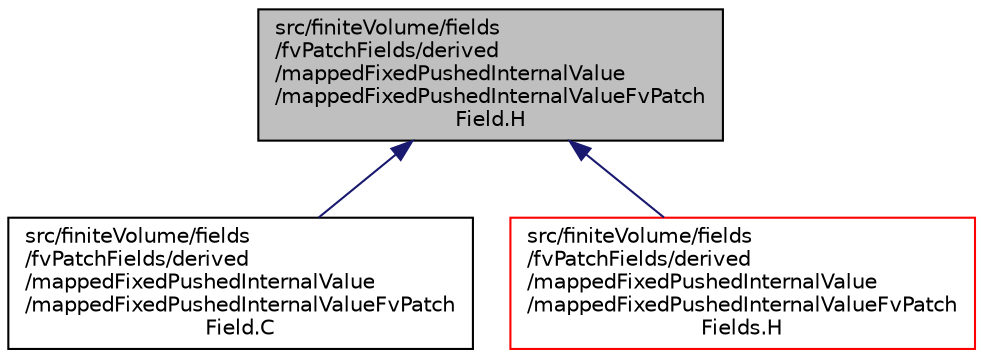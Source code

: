 digraph "src/finiteVolume/fields/fvPatchFields/derived/mappedFixedPushedInternalValue/mappedFixedPushedInternalValueFvPatchField.H"
{
  bgcolor="transparent";
  edge [fontname="Helvetica",fontsize="10",labelfontname="Helvetica",labelfontsize="10"];
  node [fontname="Helvetica",fontsize="10",shape=record];
  Node209 [label="src/finiteVolume/fields\l/fvPatchFields/derived\l/mappedFixedPushedInternalValue\l/mappedFixedPushedInternalValueFvPatch\lField.H",height=0.2,width=0.4,color="black", fillcolor="grey75", style="filled", fontcolor="black"];
  Node209 -> Node210 [dir="back",color="midnightblue",fontsize="10",style="solid",fontname="Helvetica"];
  Node210 [label="src/finiteVolume/fields\l/fvPatchFields/derived\l/mappedFixedPushedInternalValue\l/mappedFixedPushedInternalValueFvPatch\lField.C",height=0.2,width=0.4,color="black",URL="$a02201.html"];
  Node209 -> Node211 [dir="back",color="midnightblue",fontsize="10",style="solid",fontname="Helvetica"];
  Node211 [label="src/finiteVolume/fields\l/fvPatchFields/derived\l/mappedFixedPushedInternalValue\l/mappedFixedPushedInternalValueFvPatch\lFields.H",height=0.2,width=0.4,color="red",URL="$a02210.html"];
}
